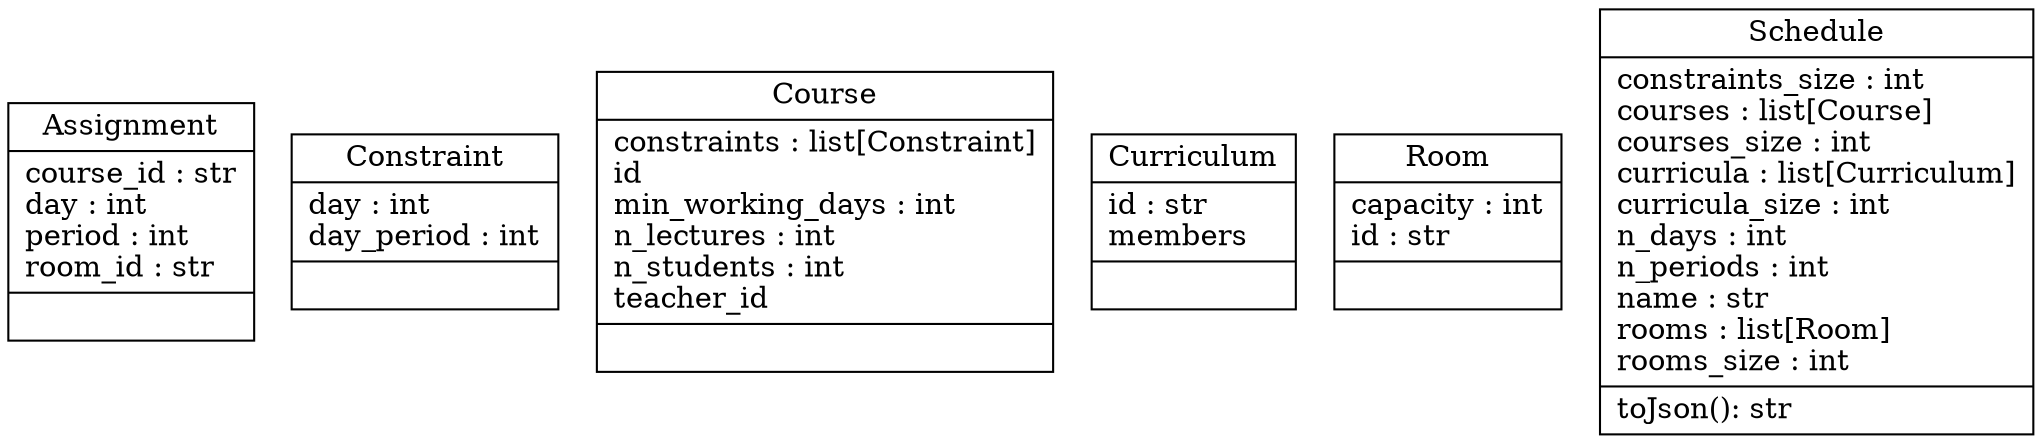 digraph "classes" {
rankdir=BT
charset="utf-8"
"scheduling.models.schedule.Assignment" [color="black", fontcolor="black", label="{Assignment|course_id : str\lday : int\lperiod : int\lroom_id : str\l|}", shape="record", style="solid"];
"scheduling.models.schedule.Constraint" [color="black", fontcolor="black", label="{Constraint|day : int\lday_period : int\l|}", shape="record", style="solid"];
"scheduling.models.schedule.Course" [color="black", fontcolor="black", label="{Course|constraints : list[Constraint]\lid\lmin_working_days : int\ln_lectures : int\ln_students : int\lteacher_id\l|}", shape="record", style="solid"];
"scheduling.models.schedule.Curriculum" [color="black", fontcolor="black", label="{Curriculum|id : str\lmembers\l|}", shape="record", style="solid"];
"scheduling.models.schedule.Room" [color="black", fontcolor="black", label="{Room|capacity : int\lid : str\l|}", shape="record", style="solid"];
"scheduling.models.schedule.Schedule" [color="black", fontcolor="black", label="{Schedule|constraints_size : int\lcourses : list[Course]\lcourses_size : int\lcurricula : list[Curriculum]\lcurricula_size : int\ln_days : int\ln_periods : int\lname : str\lrooms : list[Room]\lrooms_size : int\l|toJson(): str\l}", shape="record", style="solid"];
}
